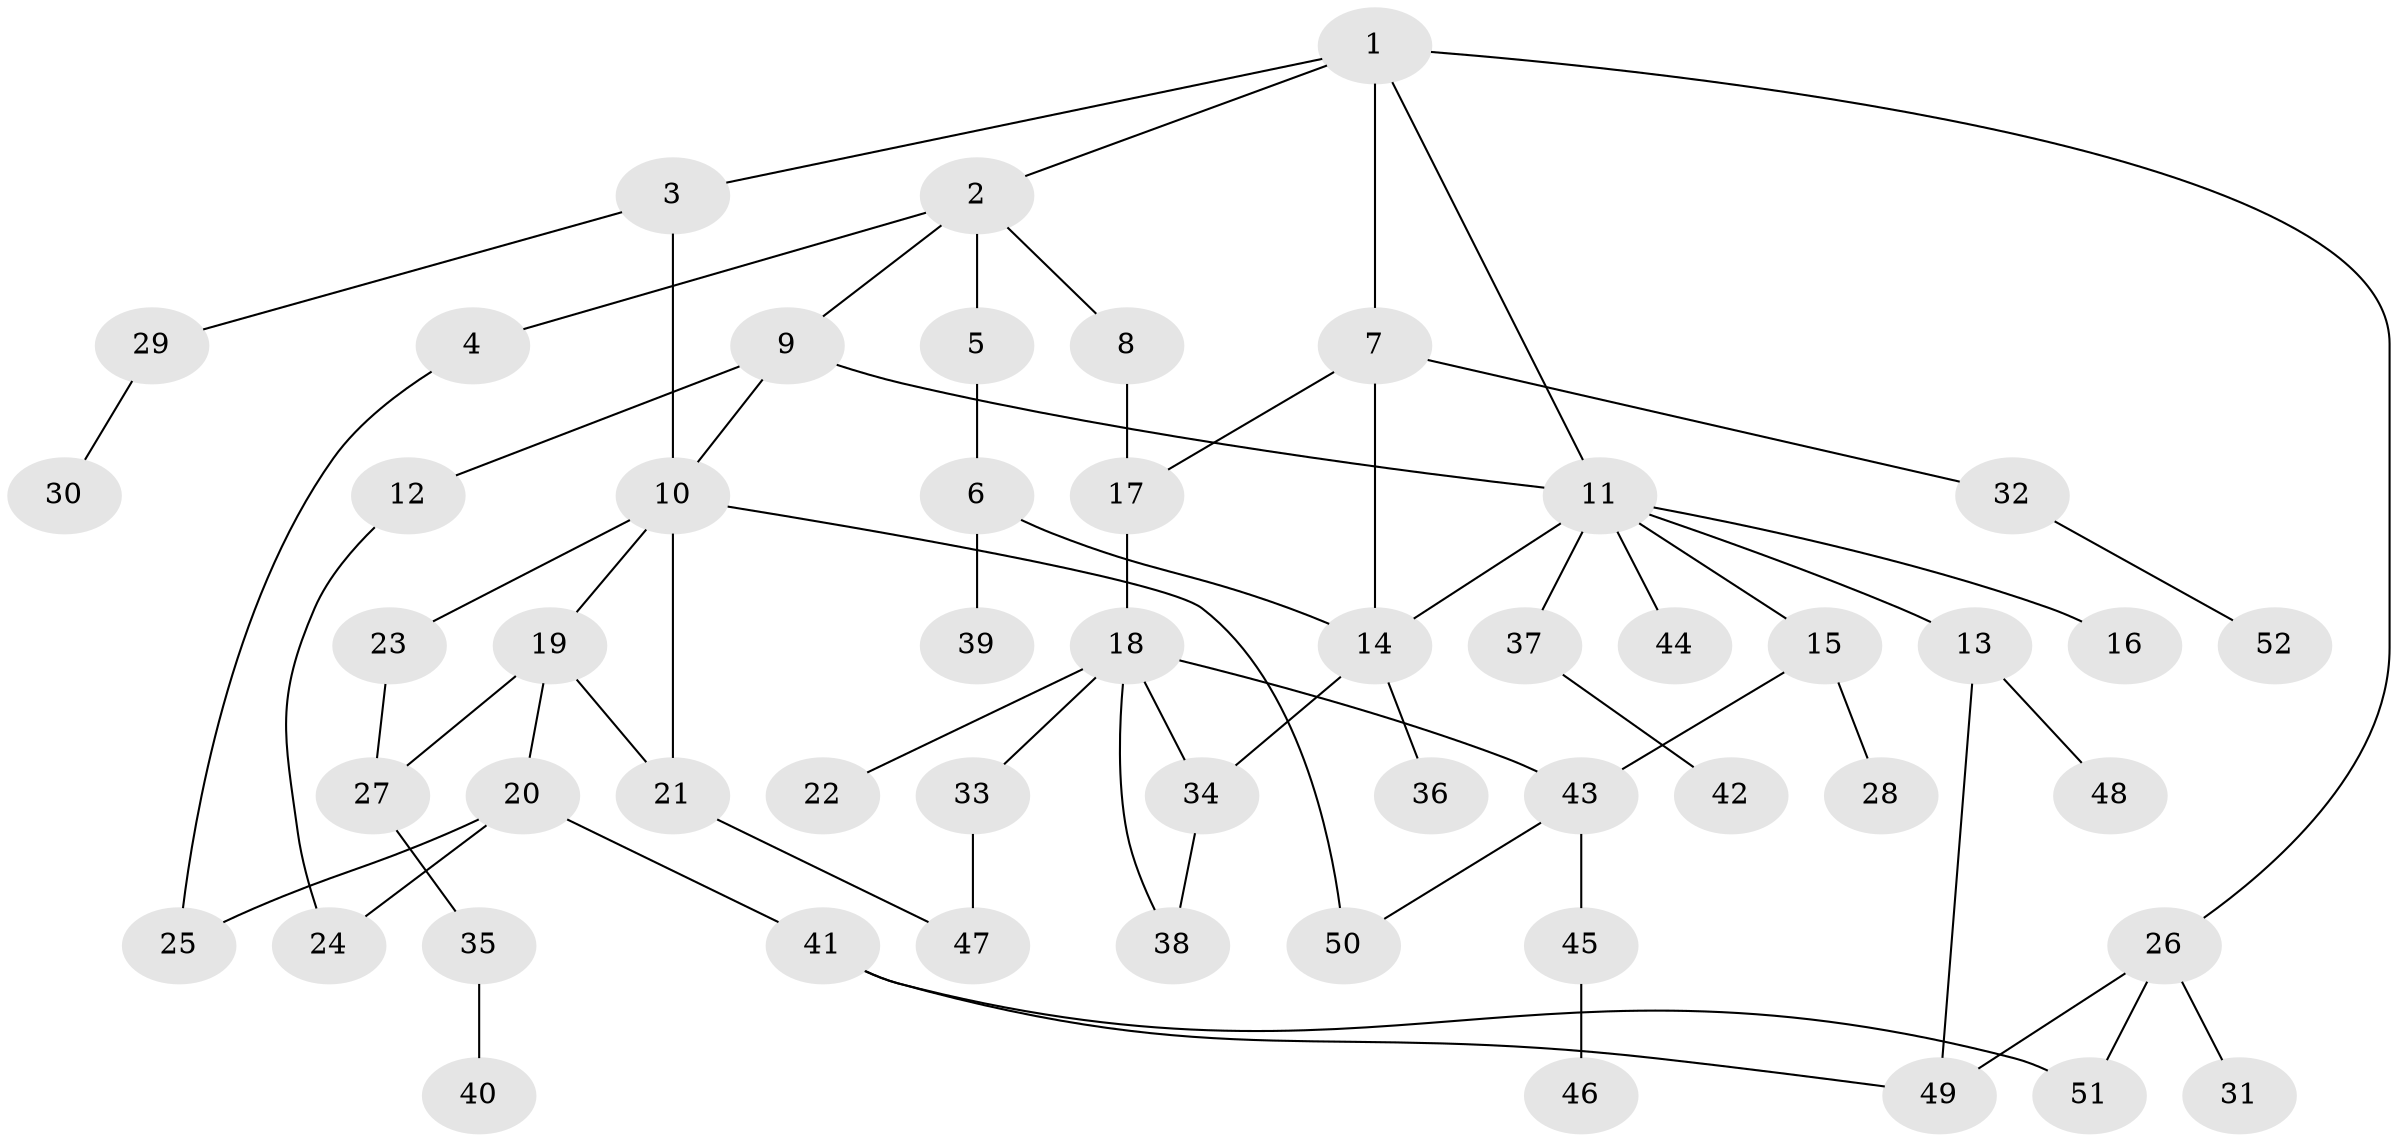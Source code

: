 // Generated by graph-tools (version 1.1) at 2025/13/03/09/25 04:13:29]
// undirected, 52 vertices, 68 edges
graph export_dot {
graph [start="1"]
  node [color=gray90,style=filled];
  1;
  2;
  3;
  4;
  5;
  6;
  7;
  8;
  9;
  10;
  11;
  12;
  13;
  14;
  15;
  16;
  17;
  18;
  19;
  20;
  21;
  22;
  23;
  24;
  25;
  26;
  27;
  28;
  29;
  30;
  31;
  32;
  33;
  34;
  35;
  36;
  37;
  38;
  39;
  40;
  41;
  42;
  43;
  44;
  45;
  46;
  47;
  48;
  49;
  50;
  51;
  52;
  1 -- 2;
  1 -- 3;
  1 -- 7;
  1 -- 26;
  1 -- 11;
  2 -- 4;
  2 -- 5;
  2 -- 8;
  2 -- 9;
  3 -- 10;
  3 -- 29;
  4 -- 25;
  5 -- 6;
  6 -- 39;
  6 -- 14;
  7 -- 14;
  7 -- 17;
  7 -- 32;
  8 -- 17;
  9 -- 11;
  9 -- 12;
  9 -- 10;
  10 -- 19;
  10 -- 21;
  10 -- 23;
  10 -- 50;
  11 -- 13;
  11 -- 15;
  11 -- 16;
  11 -- 37;
  11 -- 44;
  11 -- 14;
  12 -- 24;
  13 -- 48;
  13 -- 49;
  14 -- 36;
  14 -- 34;
  15 -- 28;
  15 -- 43;
  17 -- 18;
  18 -- 22;
  18 -- 33;
  18 -- 34;
  18 -- 38;
  18 -- 43;
  19 -- 20;
  19 -- 21;
  19 -- 27;
  20 -- 41;
  20 -- 25;
  20 -- 24;
  21 -- 47;
  23 -- 27;
  26 -- 31;
  26 -- 49;
  26 -- 51;
  27 -- 35;
  29 -- 30;
  32 -- 52;
  33 -- 47;
  34 -- 38;
  35 -- 40;
  37 -- 42;
  41 -- 51;
  41 -- 49;
  43 -- 45;
  43 -- 50;
  45 -- 46;
}

